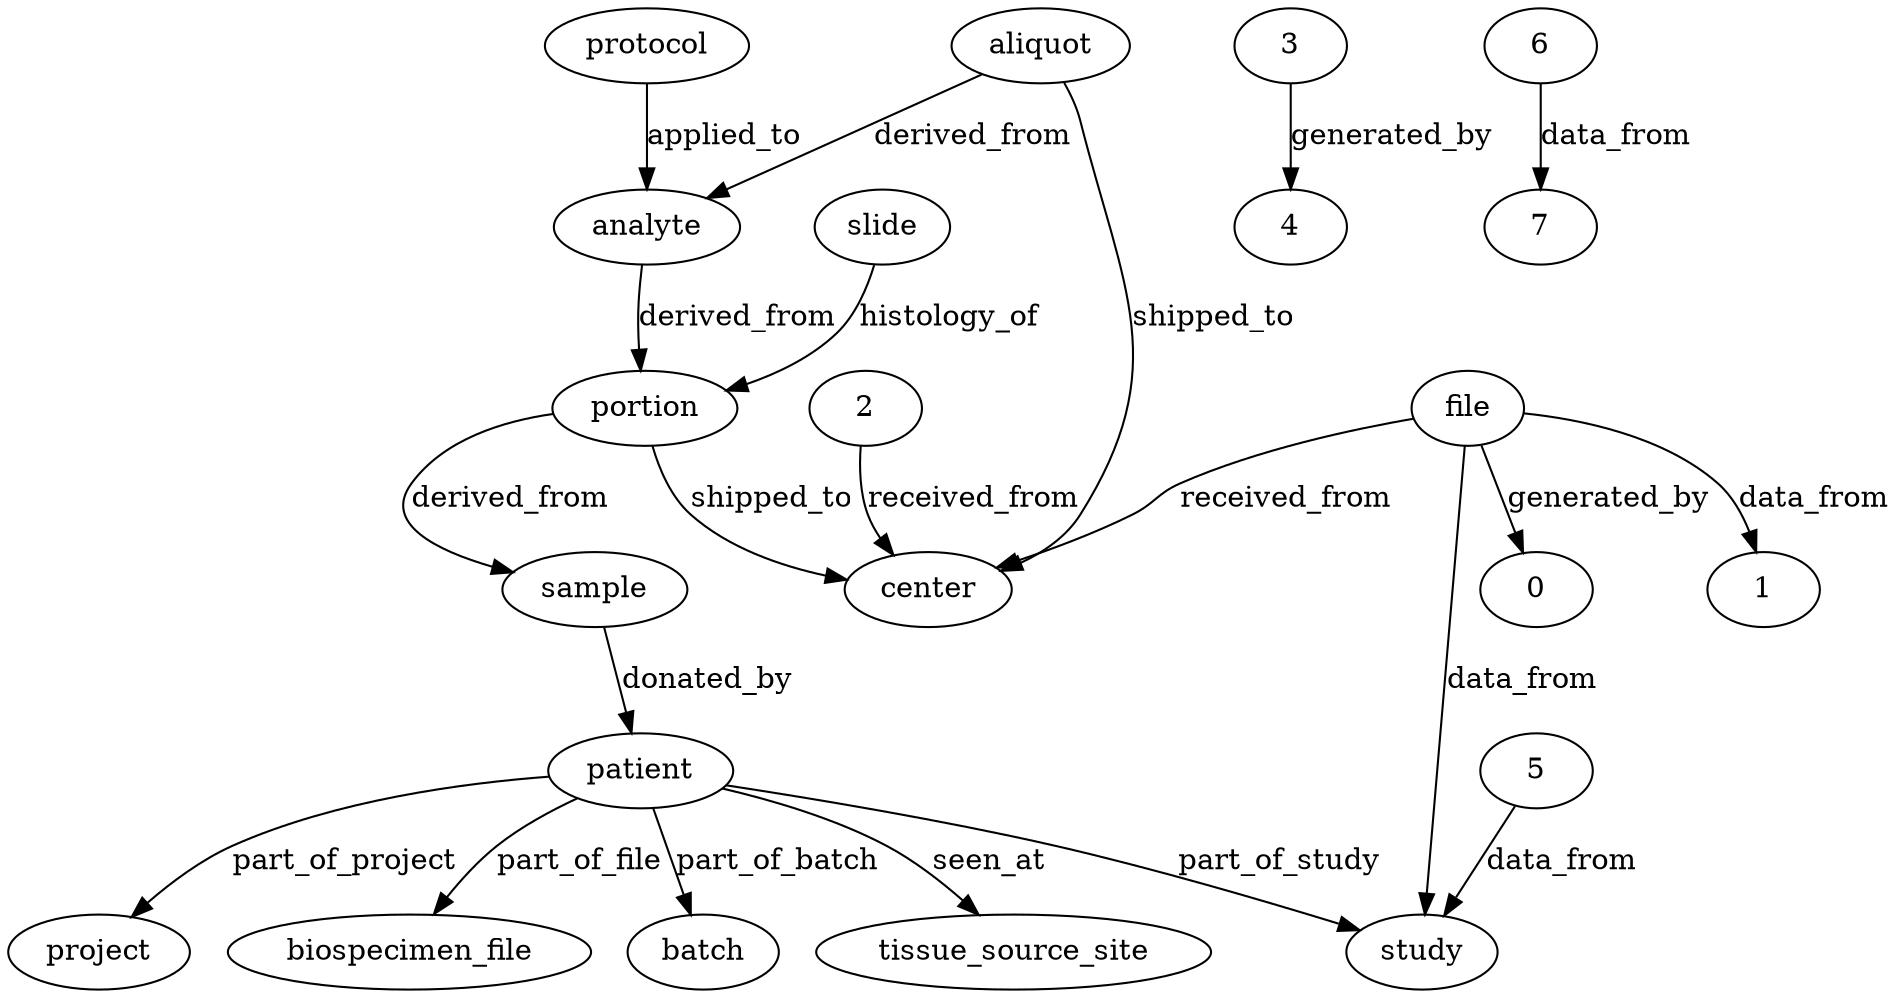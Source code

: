 // XML Generate Datamodel
digraph {
	aliquot
	analyte
		aliquot -> analyte [label=derived_from]
	aliquot
	center
		aliquot -> center [label=shipped_to]
	analyte
	portion
		analyte -> portion [label=derived_from]
	sample
	patient
		sample -> patient [label=donated_by]
	patient
	batch
		patient -> batch [label=part_of_batch]
	patient
	tissue_source_site
		patient -> tissue_source_site [label=seen_at]
	patient
	study
		patient -> study [label=part_of_study]
	portion
	sample
		portion -> sample [label=derived_from]
	protocol
	analyte
		protocol -> analyte [label=applied_to]
	patient
	project
		patient -> project [label=part_of_project]
	patient
	biospecimen_file
		patient -> biospecimen_file [label=part_of_file]
	slide
	portion
		slide -> portion [label=histology_of]
	portion
	center
		portion -> center [label=shipped_to]
	file
	center
		file -> center [label=received_from]
	file
	0
		file -> 0 [label=generated_by]
	file
	study
		file -> study [label=data_from]
	file
	1
		file -> 1 [label=data_from]
	2
	center
		2 -> center [label=received_from]
	3
	4
		3 -> 4 [label=generated_by]
	5
	study
		5 -> study [label=data_from]
	6
	7
		6 -> 7 [label=data_from]
}